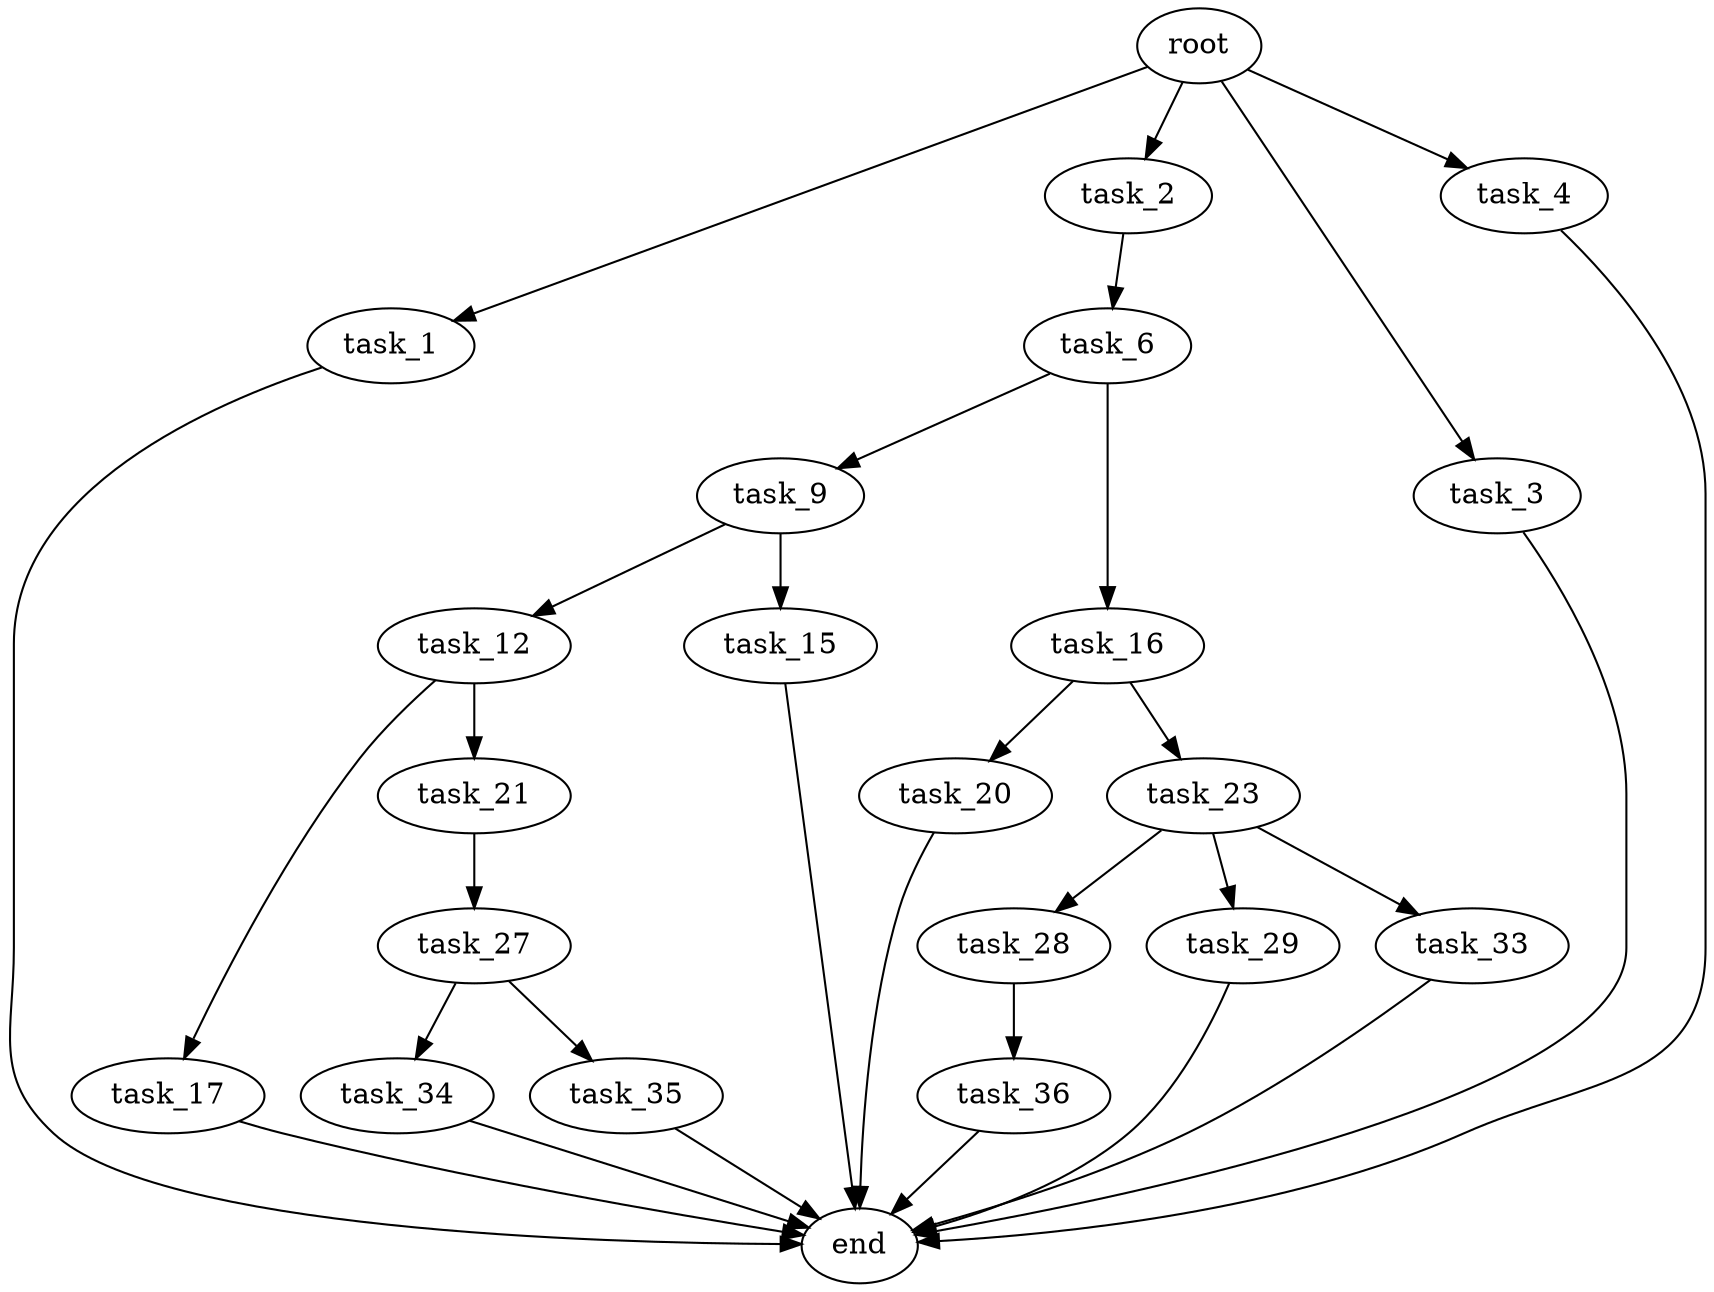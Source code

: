 digraph G {
  root [size="0.000000"];
  task_1 [size="53061248712.000000"];
  task_2 [size="8589934592.000000"];
  task_3 [size="112860500704.000000"];
  task_4 [size="134217728000.000000"];
  task_6 [size="23218618361.000000"];
  task_9 [size="19788390234.000000"];
  task_12 [size="5673616340.000000"];
  task_15 [size="656912397790.000000"];
  task_16 [size="4398745564.000000"];
  task_17 [size="976134004455.000000"];
  task_20 [size="196868302564.000000"];
  task_21 [size="376713647.000000"];
  task_23 [size="8618158506.000000"];
  task_27 [size="68719476736.000000"];
  task_28 [size="7346232870.000000"];
  task_29 [size="134217728000.000000"];
  task_33 [size="188411988455.000000"];
  task_34 [size="1289015409.000000"];
  task_35 [size="2076649654.000000"];
  task_36 [size="94988868432.000000"];
  end [size="0.000000"];

  root -> task_1 [size="1.000000"];
  root -> task_2 [size="1.000000"];
  root -> task_3 [size="1.000000"];
  root -> task_4 [size="1.000000"];
  task_1 -> end [size="1.000000"];
  task_2 -> task_6 [size="33554432.000000"];
  task_3 -> end [size="1.000000"];
  task_4 -> end [size="1.000000"];
  task_6 -> task_9 [size="679477248.000000"];
  task_6 -> task_16 [size="679477248.000000"];
  task_9 -> task_12 [size="411041792.000000"];
  task_9 -> task_15 [size="411041792.000000"];
  task_12 -> task_17 [size="209715200.000000"];
  task_12 -> task_21 [size="209715200.000000"];
  task_15 -> end [size="1.000000"];
  task_16 -> task_20 [size="75497472.000000"];
  task_16 -> task_23 [size="75497472.000000"];
  task_17 -> end [size="1.000000"];
  task_20 -> end [size="1.000000"];
  task_21 -> task_27 [size="33554432.000000"];
  task_23 -> task_28 [size="411041792.000000"];
  task_23 -> task_29 [size="411041792.000000"];
  task_23 -> task_33 [size="411041792.000000"];
  task_27 -> task_34 [size="134217728.000000"];
  task_27 -> task_35 [size="134217728.000000"];
  task_28 -> task_36 [size="134217728.000000"];
  task_29 -> end [size="1.000000"];
  task_33 -> end [size="1.000000"];
  task_34 -> end [size="1.000000"];
  task_35 -> end [size="1.000000"];
  task_36 -> end [size="1.000000"];
}

